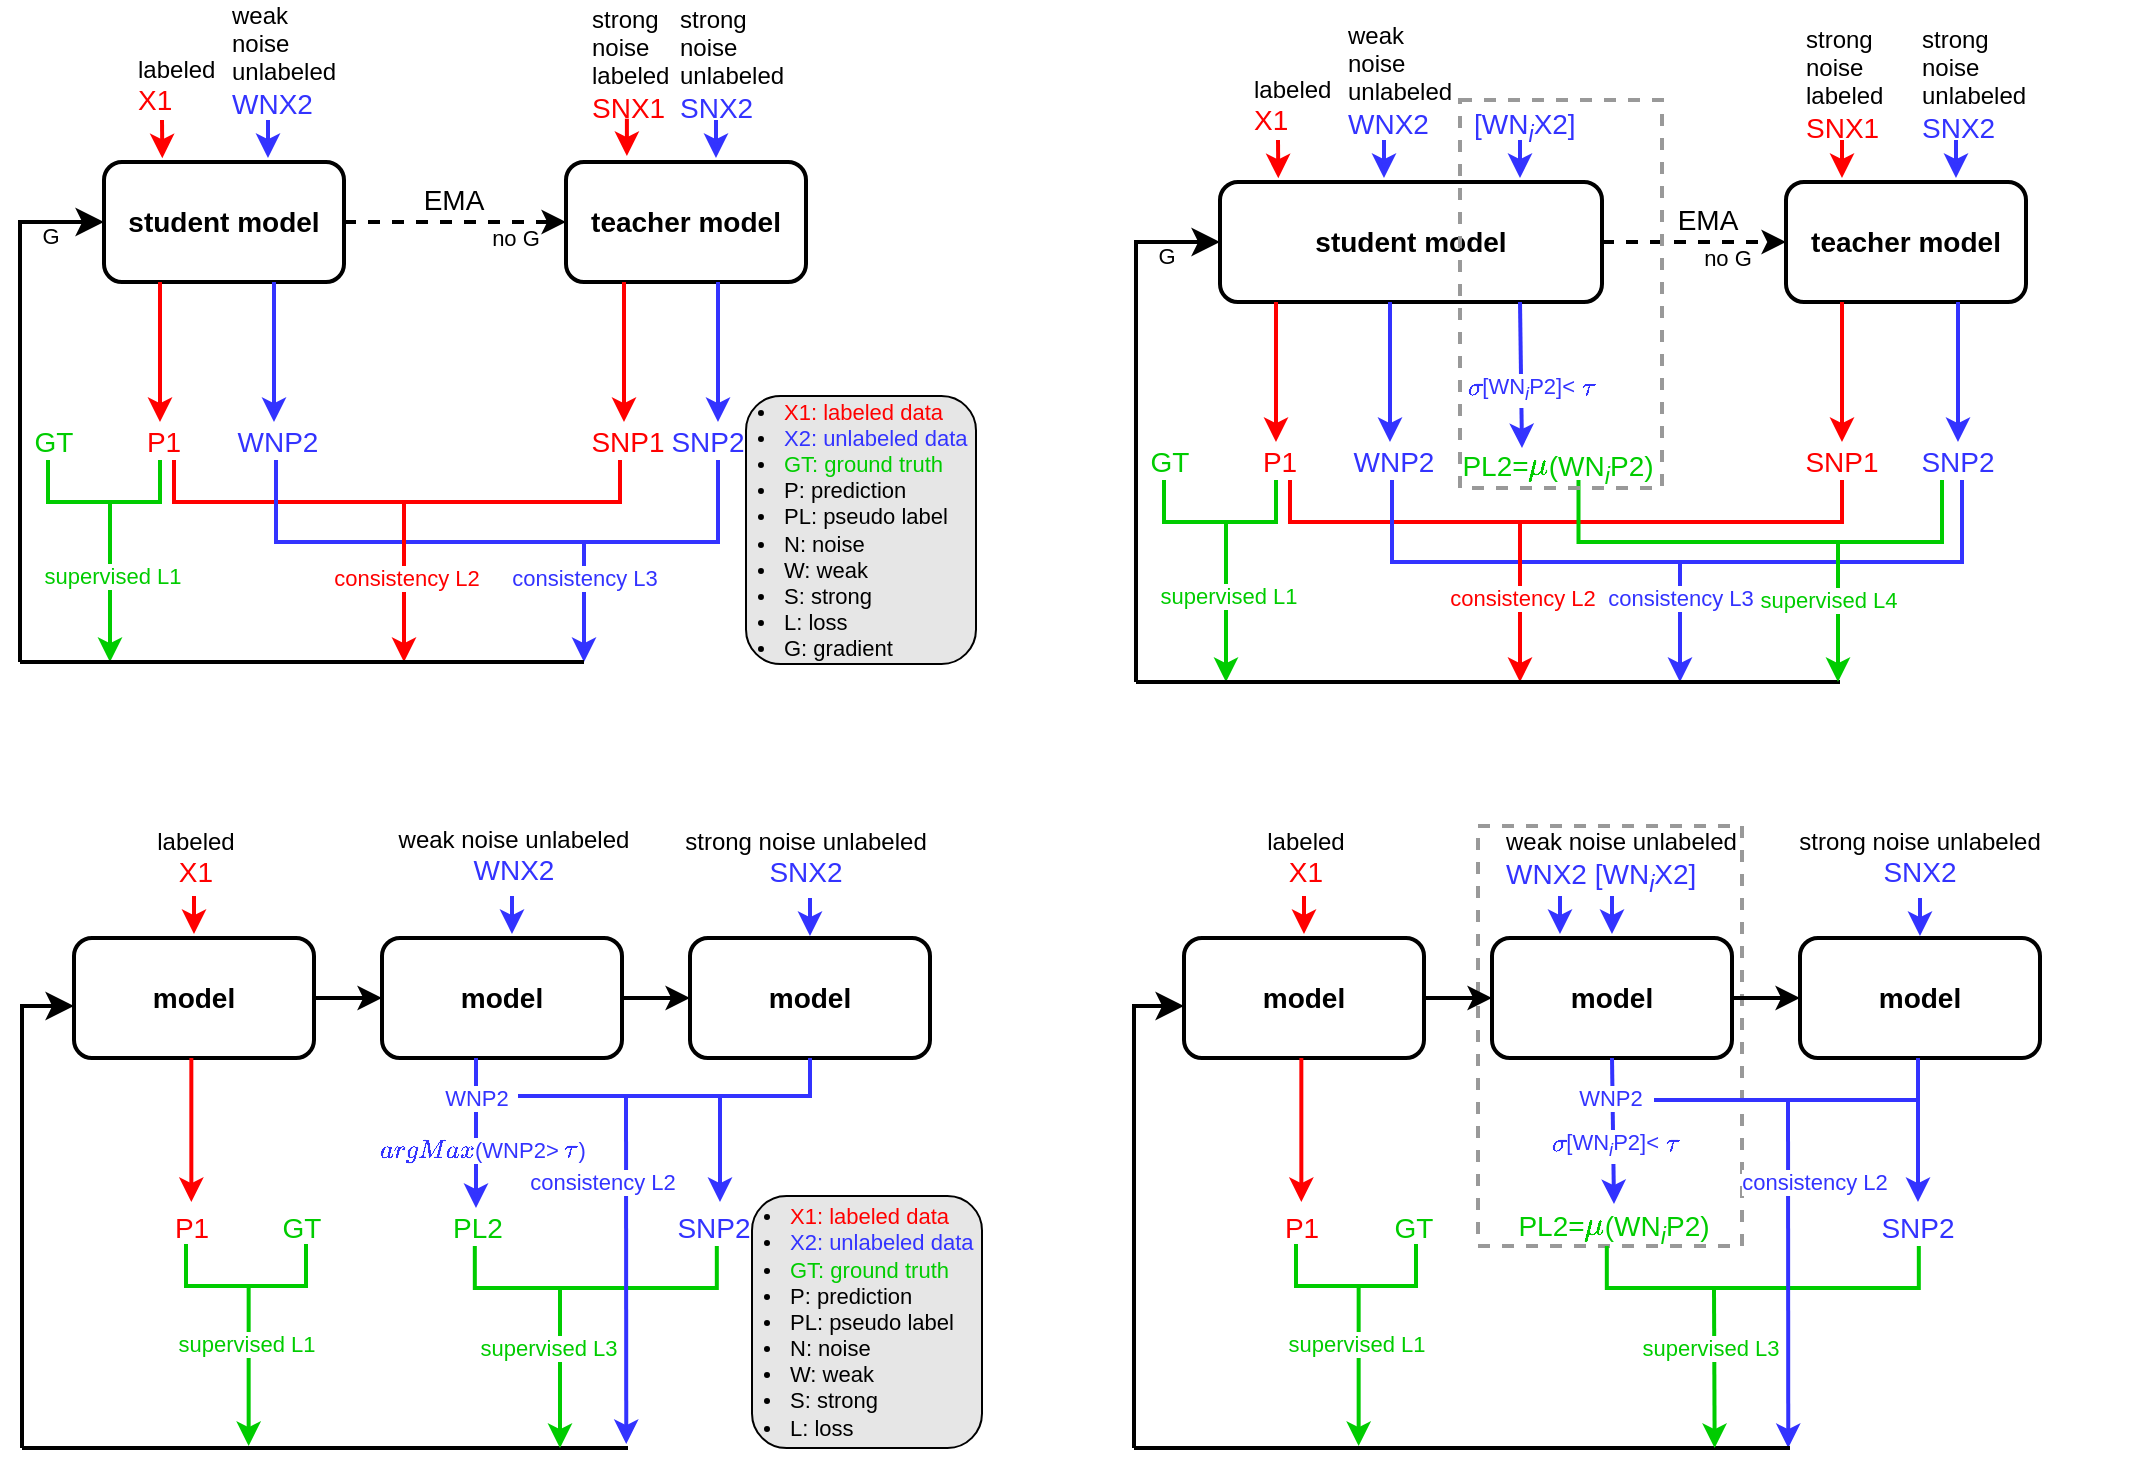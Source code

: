 <mxfile version="22.1.3" type="github">
  <diagram name="meanteacher-fixmatch" id="c6-jacU57F5PVlRRSxmq">
    <mxGraphModel dx="1063" dy="610" grid="1" gridSize="10" guides="1" tooltips="1" connect="1" arrows="1" fold="1" page="1" pageScale="1" pageWidth="1169" pageHeight="827" math="1" shadow="0">
      <root>
        <mxCell id="0" />
        <mxCell id="1" parent="0" />
        <mxCell id="IiUNVA97wayGrPqKpcaN-1" value="" style="rounded=0;whiteSpace=wrap;html=1;fillColor=none;dashed=1;strokeWidth=2;strokeColor=#999999;" parent="1" vertex="1">
          <mxGeometry x="778" y="425" width="132" height="210" as="geometry" />
        </mxCell>
        <mxCell id="IiUNVA97wayGrPqKpcaN-2" style="edgeStyle=orthogonalEdgeStyle;rounded=0;orthogonalLoop=1;jettySize=auto;html=1;entryX=0;entryY=0.5;entryDx=0;entryDy=0;strokeWidth=2;dashed=1;" parent="1" source="IiUNVA97wayGrPqKpcaN-3" target="IiUNVA97wayGrPqKpcaN-4" edge="1">
          <mxGeometry relative="1" as="geometry" />
        </mxCell>
        <mxCell id="IiUNVA97wayGrPqKpcaN-3" value="student model" style="rounded=1;whiteSpace=wrap;html=1;fontSize=14;fontStyle=1;strokeWidth=2;" parent="1" vertex="1">
          <mxGeometry x="91" y="93" width="120" height="60" as="geometry" />
        </mxCell>
        <mxCell id="IiUNVA97wayGrPqKpcaN-4" value="teacher model" style="rounded=1;whiteSpace=wrap;html=1;fontSize=14;fontStyle=1;strokeWidth=2;" parent="1" vertex="1">
          <mxGeometry x="322" y="93" width="120" height="60" as="geometry" />
        </mxCell>
        <mxCell id="IiUNVA97wayGrPqKpcaN-5" value="" style="group;align=center;" parent="1" vertex="1" connectable="0">
          <mxGeometry x="109" y="40" width="50" height="51.1" as="geometry" />
        </mxCell>
        <mxCell id="IiUNVA97wayGrPqKpcaN-6" value="labeled&lt;br&gt;&lt;font color=&quot;#ff0000&quot; style=&quot;font-size: 14px;&quot;&gt;X1&lt;/font&gt;" style="text;html=1;strokeColor=none;fillColor=none;align=left;verticalAlign=middle;whiteSpace=wrap;rounded=0;" parent="IiUNVA97wayGrPqKpcaN-5" vertex="1">
          <mxGeometry x="-3" width="50" height="30" as="geometry" />
        </mxCell>
        <mxCell id="IiUNVA97wayGrPqKpcaN-7" value="" style="endArrow=classic;html=1;rounded=0;entryX=0.093;entryY=-0.015;entryDx=0;entryDy=0;entryPerimeter=0;strokeColor=#FF0000;strokeWidth=2;" parent="IiUNVA97wayGrPqKpcaN-5" edge="1">
          <mxGeometry width="50" height="50" relative="1" as="geometry">
            <mxPoint x="11" y="32" as="sourcePoint" />
            <mxPoint x="11.16" y="51.1" as="targetPoint" />
          </mxGeometry>
        </mxCell>
        <mxCell id="IiUNVA97wayGrPqKpcaN-8" value="" style="group" parent="1" vertex="1" connectable="0">
          <mxGeometry x="164" y="40" width="150" height="51" as="geometry" />
        </mxCell>
        <mxCell id="IiUNVA97wayGrPqKpcaN-9" value="weak noise unlabeled&lt;br&gt;&lt;font color=&quot;#3333ff&quot; style=&quot;font-size: 14px;&quot;&gt;WNX2&lt;/font&gt;" style="text;html=1;strokeColor=none;fillColor=none;align=left;verticalAlign=middle;whiteSpace=wrap;rounded=0;" parent="IiUNVA97wayGrPqKpcaN-8" vertex="1">
          <mxGeometry x="-11" y="-13" width="61" height="30" as="geometry" />
        </mxCell>
        <mxCell id="IiUNVA97wayGrPqKpcaN-10" value="" style="endArrow=classic;html=1;rounded=0;entryX=0.093;entryY=-0.015;entryDx=0;entryDy=0;entryPerimeter=0;strokeColor=#3333FF;strokeWidth=2;" parent="IiUNVA97wayGrPqKpcaN-8" edge="1">
          <mxGeometry width="50" height="50" relative="1" as="geometry">
            <mxPoint x="9" y="32" as="sourcePoint" />
            <mxPoint x="9" y="51" as="targetPoint" />
          </mxGeometry>
        </mxCell>
        <mxCell id="IiUNVA97wayGrPqKpcaN-11" value="" style="group" parent="1" vertex="1" connectable="0">
          <mxGeometry x="342" y="33" width="57" height="57" as="geometry" />
        </mxCell>
        <mxCell id="IiUNVA97wayGrPqKpcaN-12" value="strong noise&lt;br&gt;labeled&lt;br&gt;&lt;font color=&quot;#ff0000&quot; style=&quot;font-size: 14px;&quot;&gt;SNX1&lt;/font&gt;" style="text;html=1;strokeColor=none;fillColor=none;align=left;verticalAlign=middle;whiteSpace=wrap;rounded=0;" parent="IiUNVA97wayGrPqKpcaN-11" vertex="1">
          <mxGeometry x="-9.5" y="-3.931" width="57" height="29.483" as="geometry" />
        </mxCell>
        <mxCell id="IiUNVA97wayGrPqKpcaN-13" value="" style="endArrow=classic;html=1;rounded=0;entryX=0.093;entryY=-0.015;entryDx=0;entryDy=0;entryPerimeter=0;strokeColor=#FF0000;strokeWidth=2;" parent="IiUNVA97wayGrPqKpcaN-11" edge="1">
          <mxGeometry width="50" height="50" relative="1" as="geometry">
            <mxPoint x="10.45" y="38.328" as="sourcePoint" />
            <mxPoint x="10.45" y="57" as="targetPoint" />
          </mxGeometry>
        </mxCell>
        <mxCell id="IiUNVA97wayGrPqKpcaN-14" value="" style="group" parent="1" vertex="1" connectable="0">
          <mxGeometry x="382" y="33" width="60" height="58" as="geometry" />
        </mxCell>
        <mxCell id="IiUNVA97wayGrPqKpcaN-15" value="strong noise&lt;br&gt;unlabeled&lt;br&gt;&lt;font color=&quot;#3333ff&quot; style=&quot;font-size: 14px;&quot;&gt;SNX2&lt;/font&gt;" style="text;html=1;strokeColor=none;fillColor=none;align=left;verticalAlign=middle;whiteSpace=wrap;rounded=0;" parent="IiUNVA97wayGrPqKpcaN-14" vertex="1">
          <mxGeometry x="-5" y="-4" width="60" height="30" as="geometry" />
        </mxCell>
        <mxCell id="IiUNVA97wayGrPqKpcaN-16" value="" style="endArrow=classic;html=1;rounded=0;entryX=0.093;entryY=-0.015;entryDx=0;entryDy=0;entryPerimeter=0;strokeColor=#3333FF;strokeWidth=2;" parent="IiUNVA97wayGrPqKpcaN-14" edge="1">
          <mxGeometry width="50" height="50" relative="1" as="geometry">
            <mxPoint x="15" y="39" as="sourcePoint" />
            <mxPoint x="15" y="58" as="targetPoint" />
          </mxGeometry>
        </mxCell>
        <mxCell id="IiUNVA97wayGrPqKpcaN-17" value="" style="endArrow=classic;html=1;rounded=0;exitX=0.25;exitY=1;exitDx=0;exitDy=0;strokeWidth=2;strokeColor=#FF0000;" parent="1" edge="1">
          <mxGeometry width="50" height="50" relative="1" as="geometry">
            <mxPoint x="119" y="153" as="sourcePoint" />
            <mxPoint x="119" y="223" as="targetPoint" />
          </mxGeometry>
        </mxCell>
        <mxCell id="IiUNVA97wayGrPqKpcaN-18" value="" style="endArrow=classic;html=1;rounded=0;exitX=0.25;exitY=1;exitDx=0;exitDy=0;strokeWidth=2;strokeColor=#3333FF;" parent="1" edge="1">
          <mxGeometry width="50" height="50" relative="1" as="geometry">
            <mxPoint x="176" y="153" as="sourcePoint" />
            <mxPoint x="176" y="223" as="targetPoint" />
          </mxGeometry>
        </mxCell>
        <mxCell id="IiUNVA97wayGrPqKpcaN-19" value="" style="endArrow=classic;html=1;rounded=0;exitX=0.25;exitY=1;exitDx=0;exitDy=0;strokeWidth=2;strokeColor=#FF0000;" parent="1" edge="1">
          <mxGeometry width="50" height="50" relative="1" as="geometry">
            <mxPoint x="351" y="153" as="sourcePoint" />
            <mxPoint x="351" y="223" as="targetPoint" />
          </mxGeometry>
        </mxCell>
        <mxCell id="IiUNVA97wayGrPqKpcaN-20" value="" style="endArrow=classic;html=1;rounded=0;exitX=0.25;exitY=1;exitDx=0;exitDy=0;strokeColor=#3333FF;strokeWidth=2;" parent="1" edge="1">
          <mxGeometry width="50" height="50" relative="1" as="geometry">
            <mxPoint x="398" y="153" as="sourcePoint" />
            <mxPoint x="398" y="223" as="targetPoint" />
          </mxGeometry>
        </mxCell>
        <mxCell id="IiUNVA97wayGrPqKpcaN-21" value="&lt;font color=&quot;#ff0000&quot; style=&quot;font-size: 14px;&quot;&gt;P1&lt;/font&gt;" style="text;html=1;strokeColor=none;fillColor=none;align=center;verticalAlign=middle;whiteSpace=wrap;rounded=0;" parent="1" vertex="1">
          <mxGeometry x="96" y="223" width="50" height="20" as="geometry" />
        </mxCell>
        <mxCell id="IiUNVA97wayGrPqKpcaN-22" value="&lt;font color=&quot;#3333ff&quot; style=&quot;font-size: 14px;&quot;&gt;WNP2&lt;/font&gt;" style="text;html=1;strokeColor=none;fillColor=none;align=center;verticalAlign=middle;whiteSpace=wrap;rounded=0;" parent="1" vertex="1">
          <mxGeometry x="153" y="223" width="50" height="20" as="geometry" />
        </mxCell>
        <mxCell id="IiUNVA97wayGrPqKpcaN-23" value="&lt;font color=&quot;#ff0000&quot; style=&quot;font-size: 14px;&quot;&gt;SNP1&lt;/font&gt;" style="text;html=1;strokeColor=none;fillColor=none;align=center;verticalAlign=middle;whiteSpace=wrap;rounded=0;" parent="1" vertex="1">
          <mxGeometry x="328" y="223" width="50" height="20" as="geometry" />
        </mxCell>
        <mxCell id="IiUNVA97wayGrPqKpcaN-24" value="&lt;font color=&quot;#3333ff&quot; style=&quot;font-size: 14px;&quot;&gt;SNP2&lt;/font&gt;" style="text;html=1;strokeColor=none;fillColor=none;align=center;verticalAlign=middle;whiteSpace=wrap;rounded=0;" parent="1" vertex="1">
          <mxGeometry x="368" y="223" width="50" height="20" as="geometry" />
        </mxCell>
        <mxCell id="IiUNVA97wayGrPqKpcaN-25" value="&lt;font color=&quot;#00cc00&quot; style=&quot;font-size: 14px;&quot;&gt;GT&lt;/font&gt;" style="text;html=1;strokeColor=none;fillColor=none;align=center;verticalAlign=middle;whiteSpace=wrap;rounded=0;" parent="1" vertex="1">
          <mxGeometry x="41" y="223" width="50" height="20" as="geometry" />
        </mxCell>
        <mxCell id="IiUNVA97wayGrPqKpcaN-26" value="" style="shape=partialRectangle;whiteSpace=wrap;html=1;bottom=1;right=1;left=1;top=0;fillColor=none;routingCenterX=-0.5;strokeColor=#00CC00;strokeWidth=2;" parent="1" vertex="1">
          <mxGeometry x="63" y="243" width="56" height="20" as="geometry" />
        </mxCell>
        <mxCell id="IiUNVA97wayGrPqKpcaN-27" value="" style="shape=partialRectangle;whiteSpace=wrap;html=1;bottom=1;right=1;left=1;top=0;fillColor=none;routingCenterX=-0.5;strokeColor=#FF0000;strokeWidth=2;" parent="1" vertex="1">
          <mxGeometry x="126" y="243" width="223" height="20" as="geometry" />
        </mxCell>
        <mxCell id="IiUNVA97wayGrPqKpcaN-28" value="" style="shape=partialRectangle;whiteSpace=wrap;html=1;bottom=1;right=1;left=1;top=0;fillColor=none;routingCenterX=-0.5;strokeColor=#3333FF;strokeWidth=2;" parent="1" vertex="1">
          <mxGeometry x="177" y="243" width="221" height="40" as="geometry" />
        </mxCell>
        <mxCell id="IiUNVA97wayGrPqKpcaN-29" value="&lt;font style=&quot;font-size: 11px;&quot;&gt;G&lt;/font&gt;" style="text;html=1;strokeColor=none;fillColor=none;align=center;verticalAlign=middle;whiteSpace=wrap;rounded=0;fontSize=11;" parent="1" vertex="1">
          <mxGeometry x="49" y="120" width="31" height="20" as="geometry" />
        </mxCell>
        <mxCell id="IiUNVA97wayGrPqKpcaN-30" value="&lt;font style=&quot;font-size: 11px;&quot;&gt;no G&lt;/font&gt;" style="text;html=1;strokeColor=none;fillColor=none;align=center;verticalAlign=middle;whiteSpace=wrap;rounded=0;fontSize=11;" parent="1" vertex="1">
          <mxGeometry x="269" y="121" width="56" height="20" as="geometry" />
        </mxCell>
        <mxCell id="IiUNVA97wayGrPqKpcaN-31" value="&lt;font style=&quot;font-size: 14px;&quot;&gt;EMA&lt;/font&gt;" style="text;html=1;strokeColor=none;fillColor=none;align=center;verticalAlign=middle;whiteSpace=wrap;rounded=0;" parent="1" vertex="1">
          <mxGeometry x="236" y="102" width="60" height="20" as="geometry" />
        </mxCell>
        <mxCell id="IiUNVA97wayGrPqKpcaN-32" value="" style="edgeStyle=elbowEdgeStyle;elbow=vertical;endArrow=classic;html=1;curved=0;rounded=0;endSize=8;startSize=8;entryX=0;entryY=0.5;entryDx=0;entryDy=0;strokeWidth=2;exitX=0;exitY=0.5;exitDx=0;exitDy=0;exitPerimeter=0;" parent="1" source="IiUNVA97wayGrPqKpcaN-39" target="IiUNVA97wayGrPqKpcaN-3" edge="1">
          <mxGeometry width="50" height="50" relative="1" as="geometry">
            <mxPoint x="21" y="343" as="sourcePoint" />
            <mxPoint x="1" y="323" as="targetPoint" />
            <Array as="points">
              <mxPoint x="49" y="123" />
              <mxPoint x="-9" y="253" />
              <mxPoint x="21" y="123" />
              <mxPoint x="-59" y="243" />
              <mxPoint x="21" y="123" />
            </Array>
          </mxGeometry>
        </mxCell>
        <mxCell id="IiUNVA97wayGrPqKpcaN-33" value="" style="endArrow=classic;html=1;rounded=0;strokeColor=#3333FF;strokeWidth=2;" parent="1" edge="1">
          <mxGeometry width="50" height="50" relative="1" as="geometry">
            <mxPoint x="331" y="283" as="sourcePoint" />
            <mxPoint x="331" y="343" as="targetPoint" />
          </mxGeometry>
        </mxCell>
        <mxCell id="IiUNVA97wayGrPqKpcaN-34" value="consistency L3" style="edgeLabel;html=1;align=center;verticalAlign=middle;resizable=0;points=[];fontColor=#3333FF;" parent="IiUNVA97wayGrPqKpcaN-33" vertex="1" connectable="0">
          <mxGeometry x="-0.212" relative="1" as="geometry">
            <mxPoint y="-6" as="offset" />
          </mxGeometry>
        </mxCell>
        <mxCell id="IiUNVA97wayGrPqKpcaN-35" value="" style="endArrow=classic;html=1;rounded=0;strokeColor=#FF0000;strokeWidth=2;" parent="1" edge="1">
          <mxGeometry width="50" height="50" relative="1" as="geometry">
            <mxPoint x="241" y="263" as="sourcePoint" />
            <mxPoint x="241" y="343" as="targetPoint" />
          </mxGeometry>
        </mxCell>
        <mxCell id="IiUNVA97wayGrPqKpcaN-36" value="consistency L2" style="edgeLabel;html=1;align=center;verticalAlign=middle;resizable=0;points=[];fontColor=#FF0000;" parent="IiUNVA97wayGrPqKpcaN-35" vertex="1" connectable="0">
          <mxGeometry x="-0.254" y="1" relative="1" as="geometry">
            <mxPoint y="8" as="offset" />
          </mxGeometry>
        </mxCell>
        <mxCell id="IiUNVA97wayGrPqKpcaN-37" value="" style="endArrow=classic;html=1;rounded=0;strokeWidth=2;strokeColor=#00CC00;" parent="1" edge="1">
          <mxGeometry width="50" height="50" relative="1" as="geometry">
            <mxPoint x="94" y="263" as="sourcePoint" />
            <mxPoint x="94" y="343" as="targetPoint" />
          </mxGeometry>
        </mxCell>
        <mxCell id="IiUNVA97wayGrPqKpcaN-38" value="supervised L1" style="edgeLabel;html=1;align=center;verticalAlign=middle;resizable=0;points=[];fontColor=#00CC00;" parent="IiUNVA97wayGrPqKpcaN-37" vertex="1" connectable="0">
          <mxGeometry x="-0.249" y="1" relative="1" as="geometry">
            <mxPoint y="7" as="offset" />
          </mxGeometry>
        </mxCell>
        <mxCell id="IiUNVA97wayGrPqKpcaN-39" value="" style="line;strokeWidth=2;html=1;" parent="1" vertex="1">
          <mxGeometry x="49" y="338" width="282" height="10" as="geometry" />
        </mxCell>
        <mxCell id="IiUNVA97wayGrPqKpcaN-40" value="&lt;ul&gt;&lt;li&gt;&lt;font color=&quot;#ff0000&quot; style=&quot;font-size: 11px;&quot;&gt;X1: labeled data&lt;/font&gt;&lt;/li&gt;&lt;li&gt;&lt;font color=&quot;#3333ff&quot; style=&quot;font-size: 11px;&quot;&gt;X2: unlabeled data&lt;/font&gt;&lt;/li&gt;&lt;li&gt;&lt;font color=&quot;#00cc00&quot; style=&quot;font-size: 11px;&quot;&gt;GT: ground truth&lt;/font&gt;&lt;/li&gt;&lt;li&gt;&lt;font style=&quot;font-size: 11px;&quot;&gt;P: prediction&lt;/font&gt;&lt;/li&gt;&lt;li style=&quot;border-color: var(--border-color);&quot;&gt;&lt;font style=&quot;border-color: var(--border-color); font-size: 11px;&quot;&gt;PL: pseudo label&lt;/font&gt;&lt;/li&gt;&lt;li&gt;&lt;font style=&quot;font-size: 11px;&quot;&gt;N: noise&lt;/font&gt;&lt;/li&gt;&lt;li style=&quot;border-color: var(--border-color);&quot;&gt;&lt;font style=&quot;border-color: var(--border-color); font-size: 11px;&quot;&gt;W: weak&lt;/font&gt;&lt;/li&gt;&lt;li style=&quot;border-color: var(--border-color);&quot;&gt;&lt;font style=&quot;border-color: var(--border-color); font-size: 11px;&quot;&gt;S: strong&lt;/font&gt;&lt;/li&gt;&lt;li&gt;&lt;font style=&quot;font-size: 11px;&quot;&gt;L: loss&lt;/font&gt;&lt;/li&gt;&lt;li&gt;&lt;font style=&quot;font-size: 11px;&quot;&gt;G: gradient&lt;/font&gt;&lt;/li&gt;&lt;/ul&gt;" style="text;html=1;strokeColor=default;fillColor=#E6E6E6;align=left;verticalAlign=middle;whiteSpace=wrap;rounded=1;fontSize=10;strokeWidth=1;spacing=-21;glass=0;shadow=0;" parent="1" vertex="1">
          <mxGeometry x="412" y="210" width="115" height="134" as="geometry" />
        </mxCell>
        <mxCell id="IiUNVA97wayGrPqKpcaN-41" value="" style="edgeStyle=orthogonalEdgeStyle;rounded=0;orthogonalLoop=1;jettySize=auto;html=1;strokeWidth=2;" parent="1" source="IiUNVA97wayGrPqKpcaN-42" target="IiUNVA97wayGrPqKpcaN-44" edge="1">
          <mxGeometry relative="1" as="geometry" />
        </mxCell>
        <mxCell id="IiUNVA97wayGrPqKpcaN-42" value="model" style="rounded=1;whiteSpace=wrap;html=1;fontSize=14;fontStyle=1;strokeWidth=2;" parent="1" vertex="1">
          <mxGeometry x="76" y="481" width="120" height="60" as="geometry" />
        </mxCell>
        <mxCell id="IiUNVA97wayGrPqKpcaN-43" value="" style="edgeStyle=orthogonalEdgeStyle;rounded=0;orthogonalLoop=1;jettySize=auto;html=1;strokeWidth=2;" parent="1" source="IiUNVA97wayGrPqKpcaN-44" target="IiUNVA97wayGrPqKpcaN-47" edge="1">
          <mxGeometry relative="1" as="geometry" />
        </mxCell>
        <mxCell id="IiUNVA97wayGrPqKpcaN-44" value="model" style="rounded=1;whiteSpace=wrap;html=1;fontSize=14;fontStyle=1;strokeWidth=2;" parent="1" vertex="1">
          <mxGeometry x="230" y="481" width="120" height="60" as="geometry" />
        </mxCell>
        <mxCell id="IiUNVA97wayGrPqKpcaN-45" value="&lt;font color=&quot;#ff0000&quot; style=&quot;font-size: 14px;&quot;&gt;P1&lt;/font&gt;" style="text;html=1;strokeColor=none;fillColor=none;align=center;verticalAlign=middle;whiteSpace=wrap;rounded=0;" parent="1" vertex="1">
          <mxGeometry x="110" y="616" width="50" height="20" as="geometry" />
        </mxCell>
        <mxCell id="IiUNVA97wayGrPqKpcaN-46" value="&lt;font color=&quot;#00cc00&quot; style=&quot;font-size: 14px;&quot;&gt;GT&lt;/font&gt;" style="text;html=1;strokeColor=none;fillColor=none;align=center;verticalAlign=middle;whiteSpace=wrap;rounded=0;" parent="1" vertex="1">
          <mxGeometry x="180" y="616" width="20" height="20" as="geometry" />
        </mxCell>
        <mxCell id="IiUNVA97wayGrPqKpcaN-47" value="model" style="rounded=1;whiteSpace=wrap;html=1;fontSize=14;fontStyle=1;strokeWidth=2;" parent="1" vertex="1">
          <mxGeometry x="384" y="481" width="120" height="60" as="geometry" />
        </mxCell>
        <mxCell id="IiUNVA97wayGrPqKpcaN-48" value="&lt;font color=&quot;#3333ff&quot; style=&quot;font-size: 14px;&quot;&gt;SNP2&lt;/font&gt;" style="text;html=1;strokeColor=none;fillColor=none;align=center;verticalAlign=middle;whiteSpace=wrap;rounded=0;" parent="1" vertex="1">
          <mxGeometry x="371" y="616" width="50" height="20" as="geometry" />
        </mxCell>
        <mxCell id="IiUNVA97wayGrPqKpcaN-49" value="&lt;font style=&quot;font-size: 14px;&quot;&gt;PL2&lt;/font&gt;" style="text;html=1;strokeColor=none;fillColor=none;align=center;verticalAlign=middle;whiteSpace=wrap;rounded=0;fontColor=#00CC00;" parent="1" vertex="1">
          <mxGeometry x="253" y="616" width="50" height="20" as="geometry" />
        </mxCell>
        <mxCell id="IiUNVA97wayGrPqKpcaN-50" value="" style="edgeStyle=elbowEdgeStyle;elbow=vertical;endArrow=classic;html=1;curved=0;rounded=0;endSize=8;startSize=8;entryX=0;entryY=0.5;entryDx=0;entryDy=0;strokeWidth=2;exitX=0;exitY=0.5;exitDx=0;exitDy=0;exitPerimeter=0;" parent="1" source="IiUNVA97wayGrPqKpcaN-63" edge="1">
          <mxGeometry width="50" height="50" relative="1" as="geometry">
            <mxPoint x="44" y="720" as="sourcePoint" />
            <mxPoint x="76" y="515" as="targetPoint" />
            <Array as="points">
              <mxPoint x="44" y="515" />
              <mxPoint x="44" y="515" />
              <mxPoint x="6" y="515" />
              <mxPoint x="-24" y="645" />
              <mxPoint x="6" y="515" />
              <mxPoint x="-74" y="635" />
              <mxPoint x="6" y="515" />
            </Array>
          </mxGeometry>
        </mxCell>
        <mxCell id="IiUNVA97wayGrPqKpcaN-51" value="" style="endArrow=classic;html=1;rounded=0;exitX=0.5;exitY=1;exitDx=0;exitDy=0;strokeColor=#3333FF;strokeWidth=2;" parent="1" source="IiUNVA97wayGrPqKpcaN-47" edge="1">
          <mxGeometry width="50" height="50" relative="1" as="geometry">
            <mxPoint x="399" y="541" as="sourcePoint" />
            <mxPoint x="399" y="613" as="targetPoint" />
            <Array as="points">
              <mxPoint x="444" y="560" />
              <mxPoint x="399" y="560" />
            </Array>
          </mxGeometry>
        </mxCell>
        <mxCell id="IiUNVA97wayGrPqKpcaN-52" value="" style="group" parent="1" vertex="1" connectable="0">
          <mxGeometry x="273" y="636" width="195" height="100" as="geometry" />
        </mxCell>
        <mxCell id="IiUNVA97wayGrPqKpcaN-53" value="" style="shape=partialRectangle;whiteSpace=wrap;html=1;bottom=1;right=1;left=1;top=0;fillColor=none;routingCenterX=-0.5;strokeColor=#00CC00;strokeWidth=2;fontColor=#00CC00;" parent="IiUNVA97wayGrPqKpcaN-52" vertex="1">
          <mxGeometry x="3.41" width="121" height="20" as="geometry" />
        </mxCell>
        <mxCell id="IiUNVA97wayGrPqKpcaN-54" value="" style="endArrow=classic;html=1;rounded=0;strokeColor=#3333FF;strokeWidth=2;" parent="IiUNVA97wayGrPqKpcaN-52" edge="1">
          <mxGeometry width="50" height="50" relative="1" as="geometry">
            <mxPoint x="79" y="-75" as="sourcePoint" />
            <mxPoint x="79.13" y="98" as="targetPoint" />
          </mxGeometry>
        </mxCell>
        <mxCell id="IiUNVA97wayGrPqKpcaN-55" value="consistency L2" style="edgeLabel;html=1;align=center;verticalAlign=middle;resizable=0;points=[];fontColor=#3333FF;" parent="IiUNVA97wayGrPqKpcaN-54" vertex="1" connectable="0">
          <mxGeometry x="-0.212" relative="1" as="geometry">
            <mxPoint x="-12" y="-26" as="offset" />
          </mxGeometry>
        </mxCell>
        <mxCell id="IiUNVA97wayGrPqKpcaN-56" value="" style="endArrow=classic;html=1;rounded=0;exitX=0.25;exitY=1;exitDx=0;exitDy=0;strokeWidth=2;strokeColor=#FF0000;" parent="1" edge="1">
          <mxGeometry width="50" height="50" relative="1" as="geometry">
            <mxPoint x="134.67" y="541" as="sourcePoint" />
            <mxPoint x="134.67" y="613" as="targetPoint" />
          </mxGeometry>
        </mxCell>
        <mxCell id="IiUNVA97wayGrPqKpcaN-57" value="" style="group" parent="1" vertex="1" connectable="0">
          <mxGeometry x="76" y="635" width="60" height="100" as="geometry" />
        </mxCell>
        <mxCell id="IiUNVA97wayGrPqKpcaN-58" value="" style="shape=partialRectangle;whiteSpace=wrap;html=1;bottom=1;right=1;left=1;top=0;fillColor=none;routingCenterX=-0.5;strokeColor=#00CC00;strokeWidth=2;" parent="IiUNVA97wayGrPqKpcaN-57" vertex="1">
          <mxGeometry x="56" width="60" height="20" as="geometry" />
        </mxCell>
        <mxCell id="IiUNVA97wayGrPqKpcaN-59" value="" style="endArrow=classic;html=1;rounded=0;strokeWidth=2;strokeColor=#00CC00;" parent="IiUNVA97wayGrPqKpcaN-57" edge="1">
          <mxGeometry width="50" height="50" relative="1" as="geometry">
            <mxPoint x="87.33" y="20" as="sourcePoint" />
            <mxPoint x="87.33" y="100" as="targetPoint" />
          </mxGeometry>
        </mxCell>
        <mxCell id="IiUNVA97wayGrPqKpcaN-60" value="supervised L1" style="edgeLabel;html=1;align=center;verticalAlign=middle;resizable=0;points=[];fontColor=#00CC00;" parent="IiUNVA97wayGrPqKpcaN-59" vertex="1" connectable="0">
          <mxGeometry x="-0.249" y="1" relative="1" as="geometry">
            <mxPoint x="-3" y="-1" as="offset" />
          </mxGeometry>
        </mxCell>
        <mxCell id="IiUNVA97wayGrPqKpcaN-61" value="" style="endArrow=classic;html=1;rounded=0;strokeColor=#3333FF;strokeWidth=2;entryX=0.5;entryY=0;entryDx=0;entryDy=0;exitX=0.5;exitY=1;exitDx=0;exitDy=0;" parent="1" edge="1">
          <mxGeometry width="50" height="50" relative="1" as="geometry">
            <mxPoint x="277" y="541" as="sourcePoint" />
            <mxPoint x="277" y="616" as="targetPoint" />
          </mxGeometry>
        </mxCell>
        <mxCell id="IiUNVA97wayGrPqKpcaN-62" value="WNP2" style="edgeLabel;html=1;align=center;verticalAlign=middle;resizable=0;points=[];fontColor=#3333FF;" parent="IiUNVA97wayGrPqKpcaN-61" vertex="1" connectable="0">
          <mxGeometry x="-0.212" relative="1" as="geometry">
            <mxPoint y="-10" as="offset" />
          </mxGeometry>
        </mxCell>
        <mxCell id="IiUNVA97wayGrPqKpcaN-63" value="" style="line;strokeWidth=2;html=1;" parent="1" vertex="1">
          <mxGeometry x="50" y="731" width="303" height="10" as="geometry" />
        </mxCell>
        <mxCell id="IiUNVA97wayGrPqKpcaN-64" value="" style="group" parent="1" vertex="1" connectable="0">
          <mxGeometry x="125" y="421" width="60" height="58" as="geometry" />
        </mxCell>
        <mxCell id="IiUNVA97wayGrPqKpcaN-65" value="labeled&lt;br&gt;&lt;font color=&quot;#ff0000&quot; style=&quot;font-size: 14px;&quot;&gt;X1&lt;/font&gt;" style="text;html=1;strokeColor=none;fillColor=none;align=center;verticalAlign=middle;whiteSpace=wrap;rounded=0;" parent="IiUNVA97wayGrPqKpcaN-64" vertex="1">
          <mxGeometry x="-18" y="5" width="60" height="30" as="geometry" />
        </mxCell>
        <mxCell id="IiUNVA97wayGrPqKpcaN-66" value="" style="endArrow=classic;html=1;rounded=0;entryX=0.093;entryY=-0.015;entryDx=0;entryDy=0;entryPerimeter=0;strokeColor=#FF0000;strokeWidth=2;" parent="IiUNVA97wayGrPqKpcaN-64" edge="1">
          <mxGeometry width="50" height="50" relative="1" as="geometry">
            <mxPoint x="11" y="39" as="sourcePoint" />
            <mxPoint x="11" y="58" as="targetPoint" />
          </mxGeometry>
        </mxCell>
        <mxCell id="IiUNVA97wayGrPqKpcaN-67" value="" style="group" parent="1" vertex="1" connectable="0">
          <mxGeometry x="280" y="421" width="100" height="58" as="geometry" />
        </mxCell>
        <mxCell id="IiUNVA97wayGrPqKpcaN-68" value="weak noise unlabeled&lt;br&gt;&lt;font color=&quot;#3333ff&quot; style=&quot;font-size: 14px;&quot;&gt;WNX2&lt;/font&gt;" style="text;html=1;strokeColor=none;fillColor=none;align=center;verticalAlign=middle;whiteSpace=wrap;rounded=0;" parent="IiUNVA97wayGrPqKpcaN-67" vertex="1">
          <mxGeometry x="-79" y="4" width="190" height="30" as="geometry" />
        </mxCell>
        <mxCell id="IiUNVA97wayGrPqKpcaN-69" value="" style="endArrow=classic;html=1;rounded=0;entryX=0.093;entryY=-0.015;entryDx=0;entryDy=0;entryPerimeter=0;strokeColor=#3333FF;strokeWidth=2;" parent="IiUNVA97wayGrPqKpcaN-67" edge="1">
          <mxGeometry width="50" height="50" relative="1" as="geometry">
            <mxPoint x="15" y="39" as="sourcePoint" />
            <mxPoint x="15" y="58" as="targetPoint" />
          </mxGeometry>
        </mxCell>
        <mxCell id="IiUNVA97wayGrPqKpcaN-70" value="" style="group" parent="1" vertex="1" connectable="0">
          <mxGeometry x="429" y="422" width="100" height="58" as="geometry" />
        </mxCell>
        <mxCell id="IiUNVA97wayGrPqKpcaN-71" value="strong noise unlabeled&lt;br&gt;&lt;font color=&quot;#3333ff&quot; style=&quot;font-size: 14px;&quot;&gt;SNX2&lt;/font&gt;" style="text;html=1;strokeColor=none;fillColor=none;align=center;verticalAlign=middle;whiteSpace=wrap;rounded=0;" parent="IiUNVA97wayGrPqKpcaN-70" vertex="1">
          <mxGeometry x="-82" y="4" width="190" height="30" as="geometry" />
        </mxCell>
        <mxCell id="IiUNVA97wayGrPqKpcaN-72" value="" style="endArrow=classic;html=1;rounded=0;entryX=0.093;entryY=-0.015;entryDx=0;entryDy=0;entryPerimeter=0;strokeColor=#3333FF;strokeWidth=2;" parent="IiUNVA97wayGrPqKpcaN-70" edge="1">
          <mxGeometry width="50" height="50" relative="1" as="geometry">
            <mxPoint x="15" y="39" as="sourcePoint" />
            <mxPoint x="15" y="58" as="targetPoint" />
          </mxGeometry>
        </mxCell>
        <mxCell id="IiUNVA97wayGrPqKpcaN-73" value="&lt;ul&gt;&lt;li&gt;&lt;font color=&quot;#ff0000&quot; style=&quot;font-size: 11px;&quot;&gt;X1: labeled data&lt;/font&gt;&lt;/li&gt;&lt;li&gt;&lt;font color=&quot;#3333ff&quot; style=&quot;font-size: 11px;&quot;&gt;X2: unlabeled data&lt;/font&gt;&lt;/li&gt;&lt;li&gt;&lt;font color=&quot;#00cc00&quot; style=&quot;font-size: 11px;&quot;&gt;GT: ground truth&lt;/font&gt;&lt;/li&gt;&lt;li&gt;&lt;font style=&quot;font-size: 11px;&quot;&gt;P: prediction&lt;/font&gt;&lt;/li&gt;&lt;li&gt;&lt;font style=&quot;font-size: 11px;&quot;&gt;PL: pseudo label&lt;/font&gt;&lt;/li&gt;&lt;li&gt;&lt;font style=&quot;font-size: 11px;&quot;&gt;N: noise&lt;/font&gt;&lt;/li&gt;&lt;li&gt;&lt;font style=&quot;font-size: 11px;&quot;&gt;W: weak&lt;/font&gt;&lt;/li&gt;&lt;li&gt;&lt;font style=&quot;font-size: 11px;&quot;&gt;S: strong&lt;/font&gt;&lt;/li&gt;&lt;li&gt;&lt;font style=&quot;font-size: 11px;&quot;&gt;L: loss&lt;/font&gt;&lt;/li&gt;&lt;/ul&gt;" style="text;html=1;strokeColor=default;fillColor=#E6E6E6;align=left;verticalAlign=middle;whiteSpace=wrap;rounded=1;fontSize=10;strokeWidth=1;spacing=-21;glass=0;shadow=0;" parent="1" vertex="1">
          <mxGeometry x="415" y="610" width="115" height="126" as="geometry" />
        </mxCell>
        <mxCell id="IiUNVA97wayGrPqKpcaN-74" value="" style="edgeStyle=orthogonalEdgeStyle;rounded=0;orthogonalLoop=1;jettySize=auto;html=1;strokeWidth=2;" parent="1" source="IiUNVA97wayGrPqKpcaN-75" target="IiUNVA97wayGrPqKpcaN-77" edge="1">
          <mxGeometry relative="1" as="geometry" />
        </mxCell>
        <mxCell id="IiUNVA97wayGrPqKpcaN-75" value="model" style="rounded=1;whiteSpace=wrap;html=1;fontSize=14;fontStyle=1;strokeWidth=2;" parent="1" vertex="1">
          <mxGeometry x="631" y="481" width="120" height="60" as="geometry" />
        </mxCell>
        <mxCell id="IiUNVA97wayGrPqKpcaN-76" value="" style="edgeStyle=orthogonalEdgeStyle;rounded=0;orthogonalLoop=1;jettySize=auto;html=1;strokeWidth=2;" parent="1" source="IiUNVA97wayGrPqKpcaN-77" target="IiUNVA97wayGrPqKpcaN-80" edge="1">
          <mxGeometry relative="1" as="geometry" />
        </mxCell>
        <mxCell id="IiUNVA97wayGrPqKpcaN-77" value="model" style="rounded=1;whiteSpace=wrap;html=1;fontSize=14;fontStyle=1;strokeWidth=2;" parent="1" vertex="1">
          <mxGeometry x="785" y="481" width="120" height="60" as="geometry" />
        </mxCell>
        <mxCell id="IiUNVA97wayGrPqKpcaN-78" value="&lt;font color=&quot;#ff0000&quot; style=&quot;font-size: 14px;&quot;&gt;P1&lt;/font&gt;" style="text;html=1;strokeColor=none;fillColor=none;align=center;verticalAlign=middle;whiteSpace=wrap;rounded=0;" parent="1" vertex="1">
          <mxGeometry x="665" y="616" width="50" height="20" as="geometry" />
        </mxCell>
        <mxCell id="IiUNVA97wayGrPqKpcaN-79" value="&lt;font color=&quot;#00cc00&quot; style=&quot;font-size: 14px;&quot;&gt;GT&lt;/font&gt;" style="text;html=1;strokeColor=none;fillColor=none;align=center;verticalAlign=middle;whiteSpace=wrap;rounded=0;" parent="1" vertex="1">
          <mxGeometry x="736" y="616" width="20" height="20" as="geometry" />
        </mxCell>
        <mxCell id="IiUNVA97wayGrPqKpcaN-80" value="model" style="rounded=1;whiteSpace=wrap;html=1;fontSize=14;fontStyle=1;strokeWidth=2;" parent="1" vertex="1">
          <mxGeometry x="939" y="481" width="120" height="60" as="geometry" />
        </mxCell>
        <mxCell id="IiUNVA97wayGrPqKpcaN-81" value="&lt;font color=&quot;#3333ff&quot; style=&quot;font-size: 14px;&quot;&gt;SNP2&lt;/font&gt;" style="text;html=1;strokeColor=none;fillColor=none;align=center;verticalAlign=middle;whiteSpace=wrap;rounded=0;" parent="1" vertex="1">
          <mxGeometry x="973" y="616" width="50" height="20" as="geometry" />
        </mxCell>
        <mxCell id="IiUNVA97wayGrPqKpcaN-82" value="&lt;font style=&quot;font-size: 14px;&quot;&gt;PL2=\(\mu\)(WN&lt;sub&gt;&lt;i&gt;i&lt;/i&gt;&lt;/sub&gt;P2)&lt;/font&gt;" style="text;html=1;strokeColor=none;fillColor=none;align=center;verticalAlign=middle;whiteSpace=wrap;rounded=0;fontColor=#00CC00;" parent="1" vertex="1">
          <mxGeometry x="796" y="614" width="100" height="24" as="geometry" />
        </mxCell>
        <mxCell id="IiUNVA97wayGrPqKpcaN-83" value="" style="edgeStyle=elbowEdgeStyle;elbow=vertical;endArrow=classic;html=1;curved=0;rounded=0;endSize=8;startSize=8;entryX=0;entryY=0.5;entryDx=0;entryDy=0;strokeWidth=2;exitX=0;exitY=0.5;exitDx=0;exitDy=0;exitPerimeter=0;" parent="1" source="IiUNVA97wayGrPqKpcaN-96" edge="1">
          <mxGeometry width="50" height="50" relative="1" as="geometry">
            <mxPoint x="599" y="720" as="sourcePoint" />
            <mxPoint x="631" y="515" as="targetPoint" />
            <Array as="points">
              <mxPoint x="599" y="515" />
              <mxPoint x="599" y="515" />
              <mxPoint x="561" y="515" />
              <mxPoint x="531" y="645" />
              <mxPoint x="561" y="515" />
              <mxPoint x="481" y="635" />
              <mxPoint x="561" y="515" />
            </Array>
          </mxGeometry>
        </mxCell>
        <mxCell id="IiUNVA97wayGrPqKpcaN-84" value="" style="endArrow=classic;html=1;rounded=0;exitX=0.25;exitY=1;exitDx=0;exitDy=0;strokeColor=#3333FF;strokeWidth=2;" parent="1" edge="1">
          <mxGeometry width="50" height="50" relative="1" as="geometry">
            <mxPoint x="998" y="541" as="sourcePoint" />
            <mxPoint x="998" y="613" as="targetPoint" />
          </mxGeometry>
        </mxCell>
        <mxCell id="IiUNVA97wayGrPqKpcaN-85" value="" style="group" parent="1" vertex="1" connectable="0">
          <mxGeometry x="828" y="636" width="195" height="100" as="geometry" />
        </mxCell>
        <mxCell id="IiUNVA97wayGrPqKpcaN-86" value="" style="shape=partialRectangle;whiteSpace=wrap;html=1;bottom=1;right=1;left=1;top=0;fillColor=none;routingCenterX=-0.5;strokeColor=#00CC00;strokeWidth=2;" parent="IiUNVA97wayGrPqKpcaN-85" vertex="1">
          <mxGeometry x="14.41" width="156" height="20" as="geometry" />
        </mxCell>
        <mxCell id="IiUNVA97wayGrPqKpcaN-87" value="" style="endArrow=classic;html=1;rounded=0;strokeColor=#3333FF;strokeWidth=2;" parent="IiUNVA97wayGrPqKpcaN-85" edge="1">
          <mxGeometry width="50" height="50" relative="1" as="geometry">
            <mxPoint x="105" y="-75" as="sourcePoint" />
            <mxPoint x="105.13" y="100" as="targetPoint" />
          </mxGeometry>
        </mxCell>
        <mxCell id="IiUNVA97wayGrPqKpcaN-88" value="consistency L2" style="edgeLabel;html=1;align=center;verticalAlign=middle;resizable=0;points=[];fontColor=#3333FF;" parent="IiUNVA97wayGrPqKpcaN-87" vertex="1" connectable="0">
          <mxGeometry x="-0.212" relative="1" as="geometry">
            <mxPoint x="13" y="-27" as="offset" />
          </mxGeometry>
        </mxCell>
        <mxCell id="IiUNVA97wayGrPqKpcaN-89" value="" style="endArrow=classic;html=1;rounded=0;exitX=0.25;exitY=1;exitDx=0;exitDy=0;strokeWidth=2;strokeColor=#FF0000;" parent="1" edge="1">
          <mxGeometry width="50" height="50" relative="1" as="geometry">
            <mxPoint x="689.67" y="541" as="sourcePoint" />
            <mxPoint x="689.67" y="613" as="targetPoint" />
          </mxGeometry>
        </mxCell>
        <mxCell id="IiUNVA97wayGrPqKpcaN-90" value="" style="group" parent="1" vertex="1" connectable="0">
          <mxGeometry x="631" y="635" width="60" height="100" as="geometry" />
        </mxCell>
        <mxCell id="IiUNVA97wayGrPqKpcaN-91" value="" style="shape=partialRectangle;whiteSpace=wrap;html=1;bottom=1;right=1;left=1;top=0;fillColor=none;routingCenterX=-0.5;strokeColor=#00CC00;strokeWidth=2;" parent="IiUNVA97wayGrPqKpcaN-90" vertex="1">
          <mxGeometry x="56" width="60" height="20" as="geometry" />
        </mxCell>
        <mxCell id="IiUNVA97wayGrPqKpcaN-92" value="" style="endArrow=classic;html=1;rounded=0;strokeWidth=2;strokeColor=#00CC00;" parent="IiUNVA97wayGrPqKpcaN-90" edge="1">
          <mxGeometry width="50" height="50" relative="1" as="geometry">
            <mxPoint x="87.33" y="20" as="sourcePoint" />
            <mxPoint x="87.33" y="100" as="targetPoint" />
          </mxGeometry>
        </mxCell>
        <mxCell id="IiUNVA97wayGrPqKpcaN-93" value="supervised L1" style="edgeLabel;html=1;align=center;verticalAlign=middle;resizable=0;points=[];fontColor=#00CC00;" parent="IiUNVA97wayGrPqKpcaN-92" vertex="1" connectable="0">
          <mxGeometry x="-0.249" y="1" relative="1" as="geometry">
            <mxPoint x="-3" y="-1" as="offset" />
          </mxGeometry>
        </mxCell>
        <mxCell id="IiUNVA97wayGrPqKpcaN-94" value="" style="endArrow=classic;html=1;rounded=0;strokeColor=#3333FF;strokeWidth=2;entryX=0.5;entryY=0;entryDx=0;entryDy=0;exitX=0.5;exitY=1;exitDx=0;exitDy=0;" parent="1" source="IiUNVA97wayGrPqKpcaN-77" target="IiUNVA97wayGrPqKpcaN-82" edge="1">
          <mxGeometry width="50" height="50" relative="1" as="geometry">
            <mxPoint x="871" y="540" as="sourcePoint" />
            <mxPoint x="871" y="600" as="targetPoint" />
          </mxGeometry>
        </mxCell>
        <mxCell id="IiUNVA97wayGrPqKpcaN-95" value="\(\sigma\)[WN&lt;i&gt;&lt;sub&gt;i&lt;/sub&gt;&lt;/i&gt;P2]&amp;lt; \(\tau\)" style="edgeLabel;html=1;align=center;verticalAlign=middle;resizable=0;points=[];fontColor=#3333FF;" parent="IiUNVA97wayGrPqKpcaN-94" vertex="1" connectable="0">
          <mxGeometry x="-0.212" relative="1" as="geometry">
            <mxPoint y="15" as="offset" />
          </mxGeometry>
        </mxCell>
        <mxCell id="IiUNVA97wayGrPqKpcaN-96" value="" style="line;strokeWidth=2;html=1;" parent="1" vertex="1">
          <mxGeometry x="606" y="731" width="328" height="10" as="geometry" />
        </mxCell>
        <mxCell id="IiUNVA97wayGrPqKpcaN-97" value="" style="group" parent="1" vertex="1" connectable="0">
          <mxGeometry x="680" y="421" width="105" height="58" as="geometry" />
        </mxCell>
        <mxCell id="IiUNVA97wayGrPqKpcaN-98" value="labeled&lt;br&gt;&lt;font color=&quot;#ff0000&quot; style=&quot;font-size: 14px;&quot;&gt;X1&lt;/font&gt;" style="text;html=1;strokeColor=none;fillColor=none;align=center;verticalAlign=middle;whiteSpace=wrap;rounded=0;" parent="IiUNVA97wayGrPqKpcaN-97" vertex="1">
          <mxGeometry x="-18" y="5" width="60" height="30" as="geometry" />
        </mxCell>
        <mxCell id="IiUNVA97wayGrPqKpcaN-99" value="" style="endArrow=classic;html=1;rounded=0;entryX=0.093;entryY=-0.015;entryDx=0;entryDy=0;entryPerimeter=0;strokeColor=#FF0000;strokeWidth=2;" parent="IiUNVA97wayGrPqKpcaN-97" edge="1">
          <mxGeometry width="50" height="50" relative="1" as="geometry">
            <mxPoint x="11" y="39" as="sourcePoint" />
            <mxPoint x="11" y="58" as="targetPoint" />
          </mxGeometry>
        </mxCell>
        <mxCell id="IiUNVA97wayGrPqKpcaN-100" value="" style="group" parent="1" vertex="1" connectable="0">
          <mxGeometry x="830" y="421" width="111" height="58" as="geometry" />
        </mxCell>
        <mxCell id="IiUNVA97wayGrPqKpcaN-101" value="" style="endArrow=classic;html=1;rounded=0;entryX=0.093;entryY=-0.015;entryDx=0;entryDy=0;entryPerimeter=0;strokeColor=#3333FF;strokeWidth=2;" parent="IiUNVA97wayGrPqKpcaN-100" edge="1">
          <mxGeometry width="50" height="50" relative="1" as="geometry">
            <mxPoint x="15" y="39" as="sourcePoint" />
            <mxPoint x="15" y="58" as="targetPoint" />
          </mxGeometry>
        </mxCell>
        <mxCell id="IiUNVA97wayGrPqKpcaN-102" value="" style="group" parent="1" vertex="1" connectable="0">
          <mxGeometry x="1008" y="422" width="100" height="58" as="geometry" />
        </mxCell>
        <mxCell id="IiUNVA97wayGrPqKpcaN-103" value="strong noise unlabeled&lt;br&gt;&lt;font color=&quot;#3333ff&quot; style=&quot;font-size: 14px;&quot;&gt;SNX2&lt;/font&gt;" style="text;html=1;strokeColor=none;fillColor=none;align=center;verticalAlign=middle;whiteSpace=wrap;rounded=0;" parent="IiUNVA97wayGrPqKpcaN-102" vertex="1">
          <mxGeometry x="-104" y="4" width="190" height="30" as="geometry" />
        </mxCell>
        <mxCell id="IiUNVA97wayGrPqKpcaN-104" value="" style="endArrow=classic;html=1;rounded=0;entryX=0.093;entryY=-0.015;entryDx=0;entryDy=0;entryPerimeter=0;strokeColor=#3333FF;strokeWidth=2;" parent="IiUNVA97wayGrPqKpcaN-102" edge="1">
          <mxGeometry width="50" height="50" relative="1" as="geometry">
            <mxPoint x="-9" y="39" as="sourcePoint" />
            <mxPoint x="-9" y="58" as="targetPoint" />
          </mxGeometry>
        </mxCell>
        <mxCell id="IiUNVA97wayGrPqKpcaN-105" value="weak noise unlabeled&lt;br&gt;&lt;font style=&quot;border-color: var(--border-color); font-size: 14px;&quot; color=&quot;#3333ff&quot;&gt;WNX2&amp;nbsp;&lt;/font&gt;&lt;font color=&quot;#3333ff&quot; style=&quot;font-size: 14px;&quot;&gt;[WN&lt;i&gt;&lt;sub&gt;i&lt;/sub&gt;&lt;/i&gt;X2]&lt;/font&gt;" style="text;html=1;strokeColor=none;fillColor=none;align=left;verticalAlign=middle;whiteSpace=wrap;rounded=0;" parent="1" vertex="1">
          <mxGeometry x="790" y="428" width="141" height="30" as="geometry" />
        </mxCell>
        <mxCell id="IiUNVA97wayGrPqKpcaN-106" value="" style="endArrow=none;html=1;rounded=0;strokeWidth=2;strokeColor=#3333FF;endFill=0;" parent="1" edge="1">
          <mxGeometry width="50" height="50" relative="1" as="geometry">
            <mxPoint x="398" y="560" as="sourcePoint" />
            <mxPoint x="298" y="560" as="targetPoint" />
          </mxGeometry>
        </mxCell>
        <mxCell id="IiUNVA97wayGrPqKpcaN-107" value="" style="endArrow=classic;html=1;rounded=0;strokeWidth=2;strokeColor=#00CC00;" parent="1" edge="1">
          <mxGeometry width="50" height="50" relative="1" as="geometry">
            <mxPoint x="319" y="657" as="sourcePoint" />
            <mxPoint x="319" y="736" as="targetPoint" />
          </mxGeometry>
        </mxCell>
        <mxCell id="IiUNVA97wayGrPqKpcaN-108" value="supervised L3" style="edgeLabel;html=1;align=center;verticalAlign=middle;resizable=0;points=[];fontColor=#00CC00;" parent="IiUNVA97wayGrPqKpcaN-107" vertex="1" connectable="0">
          <mxGeometry x="-0.249" y="1" relative="1" as="geometry">
            <mxPoint x="-7" y="-1" as="offset" />
          </mxGeometry>
        </mxCell>
        <mxCell id="IiUNVA97wayGrPqKpcaN-109" value="WNP2" style="edgeLabel;html=1;align=center;verticalAlign=middle;resizable=0;points=[];fontColor=#3333FF;" parent="1" vertex="1" connectable="0">
          <mxGeometry x="845" y="562" as="geometry">
            <mxPoint x="-1" y="-1" as="offset" />
          </mxGeometry>
        </mxCell>
        <mxCell id="IiUNVA97wayGrPqKpcaN-110" value="" style="endArrow=none;html=1;rounded=0;strokeWidth=2;strokeColor=#3333FF;endFill=0;" parent="1" edge="1">
          <mxGeometry width="50" height="50" relative="1" as="geometry">
            <mxPoint x="998" y="562" as="sourcePoint" />
            <mxPoint x="866" y="562" as="targetPoint" />
          </mxGeometry>
        </mxCell>
        <mxCell id="IiUNVA97wayGrPqKpcaN-111" value="" style="endArrow=classic;html=1;rounded=0;strokeWidth=2;strokeColor=#00CC00;" parent="1" edge="1">
          <mxGeometry width="50" height="50" relative="1" as="geometry">
            <mxPoint x="896" y="657" as="sourcePoint" />
            <mxPoint x="896.33" y="736" as="targetPoint" />
          </mxGeometry>
        </mxCell>
        <mxCell id="IiUNVA97wayGrPqKpcaN-112" value="supervised L3" style="edgeLabel;html=1;align=center;verticalAlign=middle;resizable=0;points=[];fontColor=#00CC00;" parent="IiUNVA97wayGrPqKpcaN-111" vertex="1" connectable="0">
          <mxGeometry x="-0.249" y="1" relative="1" as="geometry">
            <mxPoint x="-3" y="-1" as="offset" />
          </mxGeometry>
        </mxCell>
        <mxCell id="IiUNVA97wayGrPqKpcaN-113" style="edgeStyle=orthogonalEdgeStyle;rounded=0;orthogonalLoop=1;jettySize=auto;html=1;entryX=0;entryY=0.5;entryDx=0;entryDy=0;strokeWidth=2;dashed=1;" parent="1" source="IiUNVA97wayGrPqKpcaN-114" target="IiUNVA97wayGrPqKpcaN-115" edge="1">
          <mxGeometry relative="1" as="geometry" />
        </mxCell>
        <mxCell id="IiUNVA97wayGrPqKpcaN-114" value="student model" style="rounded=1;whiteSpace=wrap;html=1;fontSize=14;fontStyle=1;strokeWidth=2;" parent="1" vertex="1">
          <mxGeometry x="649" y="103" width="191" height="60" as="geometry" />
        </mxCell>
        <mxCell id="IiUNVA97wayGrPqKpcaN-115" value="teacher model" style="rounded=1;whiteSpace=wrap;html=1;fontSize=14;fontStyle=1;strokeWidth=2;" parent="1" vertex="1">
          <mxGeometry x="932" y="103" width="120" height="60" as="geometry" />
        </mxCell>
        <mxCell id="IiUNVA97wayGrPqKpcaN-116" value="" style="group;align=center;" parent="1" vertex="1" connectable="0">
          <mxGeometry x="667" y="50" width="50" height="51.1" as="geometry" />
        </mxCell>
        <mxCell id="IiUNVA97wayGrPqKpcaN-117" value="labeled&lt;br&gt;&lt;font color=&quot;#ff0000&quot; style=&quot;font-size: 14px;&quot;&gt;X1&lt;/font&gt;" style="text;html=1;strokeColor=none;fillColor=none;align=left;verticalAlign=middle;whiteSpace=wrap;rounded=0;" parent="IiUNVA97wayGrPqKpcaN-116" vertex="1">
          <mxGeometry x="-3" width="50" height="30" as="geometry" />
        </mxCell>
        <mxCell id="IiUNVA97wayGrPqKpcaN-118" value="" style="endArrow=classic;html=1;rounded=0;entryX=0.093;entryY=-0.015;entryDx=0;entryDy=0;entryPerimeter=0;strokeColor=#FF0000;strokeWidth=2;" parent="IiUNVA97wayGrPqKpcaN-116" edge="1">
          <mxGeometry width="50" height="50" relative="1" as="geometry">
            <mxPoint x="11" y="32" as="sourcePoint" />
            <mxPoint x="11.16" y="51.1" as="targetPoint" />
          </mxGeometry>
        </mxCell>
        <mxCell id="IiUNVA97wayGrPqKpcaN-119" value="" style="group" parent="1" vertex="1" connectable="0">
          <mxGeometry x="722" y="50" width="150" height="51" as="geometry" />
        </mxCell>
        <mxCell id="IiUNVA97wayGrPqKpcaN-120" value="weak noise unlabeled&lt;br&gt;&lt;font color=&quot;#3333ff&quot; style=&quot;font-size: 14px;&quot;&gt;WNX2&lt;/font&gt;" style="text;html=1;strokeColor=none;fillColor=none;align=left;verticalAlign=middle;whiteSpace=wrap;rounded=0;" parent="IiUNVA97wayGrPqKpcaN-119" vertex="1">
          <mxGeometry x="-11" y="-13" width="61" height="30" as="geometry" />
        </mxCell>
        <mxCell id="IiUNVA97wayGrPqKpcaN-121" value="" style="endArrow=classic;html=1;rounded=0;entryX=0.093;entryY=-0.015;entryDx=0;entryDy=0;entryPerimeter=0;strokeColor=#3333FF;strokeWidth=2;" parent="IiUNVA97wayGrPqKpcaN-119" edge="1">
          <mxGeometry width="50" height="50" relative="1" as="geometry">
            <mxPoint x="9" y="32" as="sourcePoint" />
            <mxPoint x="9" y="51" as="targetPoint" />
          </mxGeometry>
        </mxCell>
        <mxCell id="IiUNVA97wayGrPqKpcaN-122" value="" style="group" parent="1" vertex="1" connectable="0">
          <mxGeometry x="949" y="43" width="60" height="58" as="geometry" />
        </mxCell>
        <mxCell id="IiUNVA97wayGrPqKpcaN-123" value="strong noise&lt;br&gt;labeled&lt;br&gt;&lt;font color=&quot;#ff0000&quot; style=&quot;font-size: 14px;&quot;&gt;SNX1&lt;/font&gt;" style="text;html=1;strokeColor=none;fillColor=none;align=left;verticalAlign=middle;whiteSpace=wrap;rounded=0;" parent="IiUNVA97wayGrPqKpcaN-122" vertex="1">
          <mxGeometry x="-9" y="-4" width="60" height="30" as="geometry" />
        </mxCell>
        <mxCell id="IiUNVA97wayGrPqKpcaN-124" value="" style="endArrow=classic;html=1;rounded=0;entryX=0.093;entryY=-0.015;entryDx=0;entryDy=0;entryPerimeter=0;strokeColor=#FF0000;strokeWidth=2;" parent="IiUNVA97wayGrPqKpcaN-122" edge="1">
          <mxGeometry width="50" height="50" relative="1" as="geometry">
            <mxPoint x="11" y="39" as="sourcePoint" />
            <mxPoint x="11" y="58" as="targetPoint" />
          </mxGeometry>
        </mxCell>
        <mxCell id="IiUNVA97wayGrPqKpcaN-125" value="" style="group" parent="1" vertex="1" connectable="0">
          <mxGeometry x="1002" y="43" width="60" height="58" as="geometry" />
        </mxCell>
        <mxCell id="IiUNVA97wayGrPqKpcaN-126" value="strong noise&lt;br&gt;unlabeled&lt;br&gt;&lt;font color=&quot;#3333ff&quot; style=&quot;font-size: 14px;&quot;&gt;SNX2&lt;/font&gt;" style="text;html=1;strokeColor=none;fillColor=none;align=left;verticalAlign=middle;whiteSpace=wrap;rounded=0;" parent="IiUNVA97wayGrPqKpcaN-125" vertex="1">
          <mxGeometry x="-4" y="-4" width="60" height="30" as="geometry" />
        </mxCell>
        <mxCell id="IiUNVA97wayGrPqKpcaN-127" value="" style="endArrow=classic;html=1;rounded=0;entryX=0.093;entryY=-0.015;entryDx=0;entryDy=0;entryPerimeter=0;strokeColor=#3333FF;strokeWidth=2;" parent="IiUNVA97wayGrPqKpcaN-125" edge="1">
          <mxGeometry width="50" height="50" relative="1" as="geometry">
            <mxPoint x="15" y="39" as="sourcePoint" />
            <mxPoint x="15" y="58" as="targetPoint" />
          </mxGeometry>
        </mxCell>
        <mxCell id="IiUNVA97wayGrPqKpcaN-128" value="" style="endArrow=classic;html=1;rounded=0;exitX=0.25;exitY=1;exitDx=0;exitDy=0;strokeWidth=2;strokeColor=#FF0000;" parent="1" edge="1">
          <mxGeometry width="50" height="50" relative="1" as="geometry">
            <mxPoint x="677" y="163" as="sourcePoint" />
            <mxPoint x="677" y="233" as="targetPoint" />
          </mxGeometry>
        </mxCell>
        <mxCell id="IiUNVA97wayGrPqKpcaN-129" value="" style="endArrow=classic;html=1;rounded=0;exitX=0.25;exitY=1;exitDx=0;exitDy=0;strokeWidth=2;strokeColor=#3333FF;" parent="1" edge="1">
          <mxGeometry width="50" height="50" relative="1" as="geometry">
            <mxPoint x="734" y="163" as="sourcePoint" />
            <mxPoint x="734" y="233" as="targetPoint" />
          </mxGeometry>
        </mxCell>
        <mxCell id="IiUNVA97wayGrPqKpcaN-130" value="" style="endArrow=classic;html=1;rounded=0;exitX=0.25;exitY=1;exitDx=0;exitDy=0;strokeWidth=2;strokeColor=#FF0000;" parent="1" edge="1">
          <mxGeometry width="50" height="50" relative="1" as="geometry">
            <mxPoint x="960" y="163" as="sourcePoint" />
            <mxPoint x="960" y="233" as="targetPoint" />
          </mxGeometry>
        </mxCell>
        <mxCell id="IiUNVA97wayGrPqKpcaN-131" value="" style="endArrow=classic;html=1;rounded=0;exitX=0.25;exitY=1;exitDx=0;exitDy=0;strokeColor=#3333FF;strokeWidth=2;" parent="1" edge="1">
          <mxGeometry width="50" height="50" relative="1" as="geometry">
            <mxPoint x="1018" y="163" as="sourcePoint" />
            <mxPoint x="1018" y="233" as="targetPoint" />
          </mxGeometry>
        </mxCell>
        <mxCell id="IiUNVA97wayGrPqKpcaN-132" value="&lt;font color=&quot;#ff0000&quot; style=&quot;font-size: 14px;&quot;&gt;P1&lt;/font&gt;" style="text;html=1;strokeColor=none;fillColor=none;align=center;verticalAlign=middle;whiteSpace=wrap;rounded=0;" parent="1" vertex="1">
          <mxGeometry x="654" y="233" width="50" height="20" as="geometry" />
        </mxCell>
        <mxCell id="IiUNVA97wayGrPqKpcaN-133" value="&lt;font color=&quot;#3333ff&quot; style=&quot;font-size: 14px;&quot;&gt;WNP2&lt;/font&gt;" style="text;html=1;strokeColor=none;fillColor=none;align=center;verticalAlign=middle;whiteSpace=wrap;rounded=0;" parent="1" vertex="1">
          <mxGeometry x="711" y="233" width="50" height="20" as="geometry" />
        </mxCell>
        <mxCell id="IiUNVA97wayGrPqKpcaN-134" value="&lt;font color=&quot;#ff0000&quot; style=&quot;font-size: 14px;&quot;&gt;SNP1&lt;/font&gt;" style="text;html=1;strokeColor=none;fillColor=none;align=center;verticalAlign=middle;whiteSpace=wrap;rounded=0;" parent="1" vertex="1">
          <mxGeometry x="935" y="233" width="50" height="20" as="geometry" />
        </mxCell>
        <mxCell id="IiUNVA97wayGrPqKpcaN-135" value="&lt;font color=&quot;#3333ff&quot; style=&quot;font-size: 14px;&quot;&gt;SNP2&lt;/font&gt;" style="text;html=1;strokeColor=none;fillColor=none;align=center;verticalAlign=middle;whiteSpace=wrap;rounded=0;" parent="1" vertex="1">
          <mxGeometry x="993" y="233" width="50" height="20" as="geometry" />
        </mxCell>
        <mxCell id="IiUNVA97wayGrPqKpcaN-136" value="&lt;font color=&quot;#00cc00&quot; style=&quot;font-size: 14px;&quot;&gt;GT&lt;/font&gt;" style="text;html=1;strokeColor=none;fillColor=none;align=center;verticalAlign=middle;whiteSpace=wrap;rounded=0;" parent="1" vertex="1">
          <mxGeometry x="599" y="233" width="50" height="20" as="geometry" />
        </mxCell>
        <mxCell id="IiUNVA97wayGrPqKpcaN-137" value="" style="shape=partialRectangle;whiteSpace=wrap;html=1;bottom=1;right=1;left=1;top=0;fillColor=none;routingCenterX=-0.5;strokeColor=#00CC00;strokeWidth=2;" parent="1" vertex="1">
          <mxGeometry x="621" y="253" width="56" height="20" as="geometry" />
        </mxCell>
        <mxCell id="IiUNVA97wayGrPqKpcaN-138" value="" style="shape=partialRectangle;whiteSpace=wrap;html=1;bottom=1;right=1;left=1;top=0;fillColor=none;routingCenterX=-0.5;strokeColor=#FF0000;strokeWidth=2;" parent="1" vertex="1">
          <mxGeometry x="684" y="253" width="276" height="20" as="geometry" />
        </mxCell>
        <mxCell id="IiUNVA97wayGrPqKpcaN-139" value="" style="shape=partialRectangle;whiteSpace=wrap;html=1;bottom=1;right=1;left=1;top=0;fillColor=none;routingCenterX=-0.5;strokeColor=#3333FF;strokeWidth=2;" parent="1" vertex="1">
          <mxGeometry x="735" y="253" width="285" height="40" as="geometry" />
        </mxCell>
        <mxCell id="IiUNVA97wayGrPqKpcaN-140" value="&lt;font style=&quot;font-size: 11px;&quot;&gt;G&lt;/font&gt;" style="text;html=1;strokeColor=none;fillColor=none;align=center;verticalAlign=middle;whiteSpace=wrap;rounded=0;fontSize=11;" parent="1" vertex="1">
          <mxGeometry x="607" y="130" width="31" height="20" as="geometry" />
        </mxCell>
        <mxCell id="IiUNVA97wayGrPqKpcaN-141" value="&lt;font style=&quot;font-size: 11px;&quot;&gt;no G&lt;/font&gt;" style="text;html=1;strokeColor=none;fillColor=none;align=center;verticalAlign=middle;whiteSpace=wrap;rounded=0;fontSize=11;" parent="1" vertex="1">
          <mxGeometry x="875" y="131" width="56" height="20" as="geometry" />
        </mxCell>
        <mxCell id="IiUNVA97wayGrPqKpcaN-142" value="&lt;font style=&quot;font-size: 14px;&quot;&gt;EMA&lt;/font&gt;" style="text;html=1;strokeColor=none;fillColor=none;align=center;verticalAlign=middle;whiteSpace=wrap;rounded=0;" parent="1" vertex="1">
          <mxGeometry x="863" y="112" width="60" height="20" as="geometry" />
        </mxCell>
        <mxCell id="IiUNVA97wayGrPqKpcaN-143" value="" style="edgeStyle=elbowEdgeStyle;elbow=vertical;endArrow=classic;html=1;curved=0;rounded=0;endSize=8;startSize=8;entryX=0;entryY=0.5;entryDx=0;entryDy=0;strokeWidth=2;exitX=0;exitY=0.5;exitDx=0;exitDy=0;exitPerimeter=0;" parent="1" source="IiUNVA97wayGrPqKpcaN-150" target="IiUNVA97wayGrPqKpcaN-114" edge="1">
          <mxGeometry width="50" height="50" relative="1" as="geometry">
            <mxPoint x="579" y="353" as="sourcePoint" />
            <mxPoint x="559" y="333" as="targetPoint" />
            <Array as="points">
              <mxPoint x="607" y="133" />
              <mxPoint x="549" y="263" />
              <mxPoint x="579" y="133" />
              <mxPoint x="499" y="253" />
              <mxPoint x="579" y="133" />
            </Array>
          </mxGeometry>
        </mxCell>
        <mxCell id="IiUNVA97wayGrPqKpcaN-144" value="" style="endArrow=classic;html=1;rounded=0;strokeColor=#3333FF;strokeWidth=2;" parent="1" edge="1">
          <mxGeometry width="50" height="50" relative="1" as="geometry">
            <mxPoint x="879" y="293" as="sourcePoint" />
            <mxPoint x="879" y="353" as="targetPoint" />
          </mxGeometry>
        </mxCell>
        <mxCell id="IiUNVA97wayGrPqKpcaN-145" value="consistency L3" style="edgeLabel;html=1;align=center;verticalAlign=middle;resizable=0;points=[];fontColor=#3333FF;" parent="IiUNVA97wayGrPqKpcaN-144" vertex="1" connectable="0">
          <mxGeometry x="-0.212" relative="1" as="geometry">
            <mxPoint y="-6" as="offset" />
          </mxGeometry>
        </mxCell>
        <mxCell id="IiUNVA97wayGrPqKpcaN-146" value="" style="endArrow=classic;html=1;rounded=0;strokeColor=#FF0000;strokeWidth=2;" parent="1" edge="1">
          <mxGeometry width="50" height="50" relative="1" as="geometry">
            <mxPoint x="799" y="273" as="sourcePoint" />
            <mxPoint x="799" y="353" as="targetPoint" />
          </mxGeometry>
        </mxCell>
        <mxCell id="IiUNVA97wayGrPqKpcaN-147" value="consistency L2" style="edgeLabel;html=1;align=center;verticalAlign=middle;resizable=0;points=[];fontColor=#FF0000;" parent="IiUNVA97wayGrPqKpcaN-146" vertex="1" connectable="0">
          <mxGeometry x="-0.254" y="1" relative="1" as="geometry">
            <mxPoint y="8" as="offset" />
          </mxGeometry>
        </mxCell>
        <mxCell id="IiUNVA97wayGrPqKpcaN-148" value="" style="endArrow=classic;html=1;rounded=0;strokeWidth=2;strokeColor=#00CC00;" parent="1" edge="1">
          <mxGeometry width="50" height="50" relative="1" as="geometry">
            <mxPoint x="652" y="273" as="sourcePoint" />
            <mxPoint x="652" y="353" as="targetPoint" />
          </mxGeometry>
        </mxCell>
        <mxCell id="IiUNVA97wayGrPqKpcaN-149" value="supervised L1" style="edgeLabel;html=1;align=center;verticalAlign=middle;resizable=0;points=[];fontColor=#00CC00;" parent="IiUNVA97wayGrPqKpcaN-148" vertex="1" connectable="0">
          <mxGeometry x="-0.249" y="1" relative="1" as="geometry">
            <mxPoint y="7" as="offset" />
          </mxGeometry>
        </mxCell>
        <mxCell id="IiUNVA97wayGrPqKpcaN-150" value="" style="line;strokeWidth=2;html=1;" parent="1" vertex="1">
          <mxGeometry x="607" y="348" width="352" height="10" as="geometry" />
        </mxCell>
        <mxCell id="IiUNVA97wayGrPqKpcaN-151" value="&lt;font color=&quot;#3333ff&quot; style=&quot;font-size: 14px;&quot;&gt;[WN&lt;i&gt;&lt;sub&gt;i&lt;/sub&gt;&lt;/i&gt;X2]&lt;/font&gt;" style="text;html=1;strokeColor=none;fillColor=none;align=left;verticalAlign=middle;whiteSpace=wrap;rounded=0;" parent="1" vertex="1">
          <mxGeometry x="774" y="60" width="57" height="30" as="geometry" />
        </mxCell>
        <mxCell id="IiUNVA97wayGrPqKpcaN-152" value="" style="endArrow=classic;html=1;rounded=0;entryX=0.093;entryY=-0.015;entryDx=0;entryDy=0;entryPerimeter=0;strokeColor=#3333FF;strokeWidth=2;" parent="1" edge="1">
          <mxGeometry width="50" height="50" relative="1" as="geometry">
            <mxPoint x="799" y="82" as="sourcePoint" />
            <mxPoint x="799" y="101" as="targetPoint" />
          </mxGeometry>
        </mxCell>
        <mxCell id="IiUNVA97wayGrPqKpcaN-153" value="" style="endArrow=classic;html=1;rounded=0;strokeColor=#3333FF;strokeWidth=2;entryX=0.5;entryY=0;entryDx=0;entryDy=0;exitX=0.5;exitY=1;exitDx=0;exitDy=0;" parent="1" edge="1">
          <mxGeometry width="50" height="50" relative="1" as="geometry">
            <mxPoint x="799" y="163" as="sourcePoint" />
            <mxPoint x="800" y="236" as="targetPoint" />
          </mxGeometry>
        </mxCell>
        <mxCell id="IiUNVA97wayGrPqKpcaN-154" value="\(\sigma\)[WN&lt;i&gt;&lt;sub&gt;i&lt;/sub&gt;&lt;/i&gt;P2]&amp;lt; \(\tau\)" style="edgeLabel;html=1;align=center;verticalAlign=middle;resizable=0;points=[];fontColor=#3333FF;" parent="IiUNVA97wayGrPqKpcaN-153" vertex="1" connectable="0">
          <mxGeometry x="-0.212" relative="1" as="geometry">
            <mxPoint x="4" y="15" as="offset" />
          </mxGeometry>
        </mxCell>
        <mxCell id="IiUNVA97wayGrPqKpcaN-155" value="&lt;font style=&quot;font-size: 14px;&quot;&gt;PL2=\(\mu\)(WN&lt;sub&gt;&lt;i&gt;i&lt;/i&gt;&lt;/sub&gt;P2)&lt;/font&gt;" style="text;html=1;strokeColor=none;fillColor=none;align=center;verticalAlign=middle;whiteSpace=wrap;rounded=0;fontColor=#00CC00;" parent="1" vertex="1">
          <mxGeometry x="768" y="234" width="100" height="24" as="geometry" />
        </mxCell>
        <mxCell id="IiUNVA97wayGrPqKpcaN-156" value="" style="group" parent="1" vertex="1" connectable="0">
          <mxGeometry x="810" y="253" width="247" height="125" as="geometry" />
        </mxCell>
        <mxCell id="IiUNVA97wayGrPqKpcaN-157" value="" style="shape=partialRectangle;whiteSpace=wrap;html=1;bottom=1;right=1;left=1;top=0;fillColor=none;routingCenterX=-0.5;strokeColor=#00CC00;strokeWidth=2;" parent="IiUNVA97wayGrPqKpcaN-156" vertex="1">
          <mxGeometry x="18.25" width="181.75" height="30" as="geometry" />
        </mxCell>
        <mxCell id="IiUNVA97wayGrPqKpcaN-158" value="" style="endArrow=classic;html=1;rounded=0;strokeWidth=2;strokeColor=#00CC00;" parent="1" edge="1">
          <mxGeometry width="50" height="50" relative="1" as="geometry">
            <mxPoint x="958" y="282" as="sourcePoint" />
            <mxPoint x="958" y="353" as="targetPoint" />
          </mxGeometry>
        </mxCell>
        <mxCell id="IiUNVA97wayGrPqKpcaN-159" value="supervised L4" style="edgeLabel;html=1;align=center;verticalAlign=middle;resizable=0;points=[];fontColor=#00CC00;" parent="IiUNVA97wayGrPqKpcaN-158" vertex="1" connectable="0">
          <mxGeometry x="-0.249" y="1" relative="1" as="geometry">
            <mxPoint x="-6" y="3" as="offset" />
          </mxGeometry>
        </mxCell>
        <mxCell id="IiUNVA97wayGrPqKpcaN-160" value="" style="endArrow=classic;html=1;rounded=0;entryX=0.093;entryY=-0.015;entryDx=0;entryDy=0;entryPerimeter=0;strokeColor=#3333FF;strokeWidth=2;" parent="1" edge="1">
          <mxGeometry width="50" height="50" relative="1" as="geometry">
            <mxPoint x="819" y="460" as="sourcePoint" />
            <mxPoint x="819" y="479" as="targetPoint" />
          </mxGeometry>
        </mxCell>
        <mxCell id="IiUNVA97wayGrPqKpcaN-161" value="\(argMax\)(WNP2&amp;gt; \(\tau\))" style="edgeLabel;html=1;align=center;verticalAlign=middle;resizable=0;points=[];fontColor=#3333FF;" parent="1" vertex="1" connectable="0">
          <mxGeometry x="279.402" y="586.331" as="geometry" />
        </mxCell>
        <mxCell id="IiUNVA97wayGrPqKpcaN-162" value="" style="rounded=0;whiteSpace=wrap;html=1;fillColor=none;dashed=1;strokeWidth=2;strokeColor=#999999;" parent="1" vertex="1">
          <mxGeometry x="769" y="62" width="101" height="194" as="geometry" />
        </mxCell>
      </root>
    </mxGraphModel>
  </diagram>
</mxfile>
